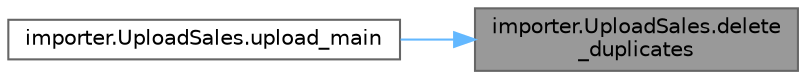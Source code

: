 digraph "importer.UploadSales.delete_duplicates"
{
 // LATEX_PDF_SIZE
  bgcolor="transparent";
  edge [fontname=Helvetica,fontsize=10,labelfontname=Helvetica,labelfontsize=10];
  node [fontname=Helvetica,fontsize=10,shape=box,height=0.2,width=0.4];
  rankdir="RL";
  Node1 [id="Node000001",label="importer.UploadSales.delete\l_duplicates",height=0.2,width=0.4,color="gray40", fillcolor="grey60", style="filled", fontcolor="black",tooltip=" "];
  Node1 -> Node2 [id="edge1_Node000001_Node000002",dir="back",color="steelblue1",style="solid",tooltip=" "];
  Node2 [id="Node000002",label="importer.UploadSales.upload_main",height=0.2,width=0.4,color="grey40", fillcolor="white", style="filled",URL="$namespaceimporter_1_1_upload_sales.html#a76844e23af72d88d7fefd49bf1428ad7",tooltip=" "];
}
